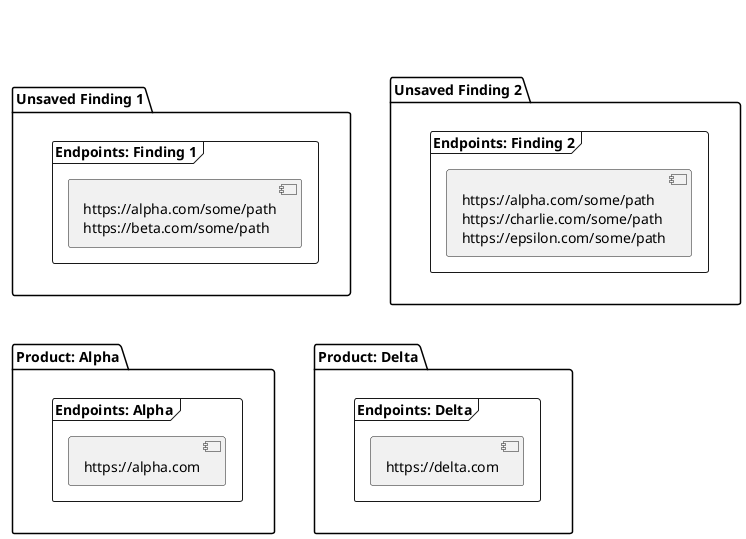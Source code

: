 @startuml

package "Unsaved Finding 1" as F1 {
    frame "Endpoints: Finding 1" {
        [https://alpha.com/some/path\nhttps://beta.com/some/path]
    }
}
package "Unsaved Finding 2" as F2 {
    frame "Endpoints: Finding 2" {
        [https://alpha.com/some/path\nhttps://charlie.com/some/path\nhttps://epsilon.com/some/path]
    }
}

package "Product: Alpha" as PA {
  frame "Endpoints: Alpha" {
    [https://alpha.com]
  }
}
package "Product: Delta" as PD {
  frame "Endpoints: Delta" {
    [https://delta.com]
  }
}

F1 <-[hidden]right-> F2
PA <-[hidden]right-> PD
F1 <-[hidden]down-> PA

@enduml
